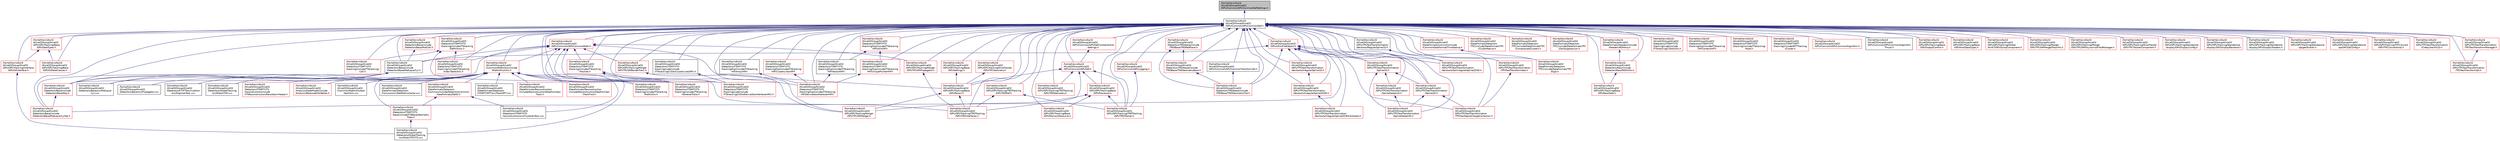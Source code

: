 digraph "/home/travis/build/AliceO2Group/AliceO2/GPU/Common/GPUCommonDefSettings.h"
{
 // INTERACTIVE_SVG=YES
  bgcolor="transparent";
  edge [fontname="Helvetica",fontsize="10",labelfontname="Helvetica",labelfontsize="10"];
  node [fontname="Helvetica",fontsize="10",shape=record];
  Node1 [label="/home/travis/build\l/AliceO2Group/AliceO2\l/GPU/Common/GPUCommonDefSettings.h",height=0.2,width=0.4,color="black", fillcolor="grey75", style="filled", fontcolor="black"];
  Node1 -> Node2 [dir="back",color="midnightblue",fontsize="10",style="solid",fontname="Helvetica"];
  Node2 [label="/home/travis/build\l/AliceO2Group/AliceO2\l/GPU/Common/GPUCommonDef.h",height=0.2,width=0.4,color="black",URL="$df/d21/GPUCommonDef_8h.html"];
  Node2 -> Node3 [dir="back",color="midnightblue",fontsize="10",style="solid",fontname="Helvetica"];
  Node3 [label="/home/travis/build\l/AliceO2Group/AliceO2\l/Common/MathUtils/include\l/MathUtils/Utils.h",height=0.2,width=0.4,color="red",URL="$d9/d52/Common_2MathUtils_2include_2MathUtils_2Utils_8h.html"];
  Node3 -> Node4 [dir="back",color="midnightblue",fontsize="10",style="solid",fontname="Helvetica"];
  Node4 [label="/home/travis/build\l/AliceO2Group/AliceO2\l/Analysis/DataModel/include\l/Analysis/ReducedInfoTables.h",height=0.2,width=0.4,color="red",URL="$d4/dbd/ReducedInfoTables_8h.html"];
  Node3 -> Node7 [dir="back",color="midnightblue",fontsize="10",style="solid",fontname="Helvetica"];
  Node7 [label="/home/travis/build\l/AliceO2Group/AliceO2\l/Common/MathUtils/test\l/testUtils.cxx",height=0.2,width=0.4,color="black",URL="$df/df4/testUtils_8cxx.html"];
  Node3 -> Node8 [dir="back",color="midnightblue",fontsize="10",style="solid",fontname="Helvetica"];
  Node8 [label="/home/travis/build\l/AliceO2Group/AliceO2\l/DataFormats/Detectors\l/Common/include/DetectorsCommon\lDataFormats/DetID.h",height=0.2,width=0.4,color="red",URL="$d6/d31/DetID_8h.html"];
  Node8 -> Node182 [dir="back",color="midnightblue",fontsize="10",style="solid",fontname="Helvetica"];
  Node182 [label="/home/travis/build\l/AliceO2Group/AliceO2\l/Detectors/ITSMFT/ITS\l/base/include/ITSBase/Geometry\lTGeo.h",height=0.2,width=0.4,color="red",URL="$d9/dfb/ITSMFT_2ITS_2base_2include_2ITSBase_2GeometryTGeo_8h.html"];
  Node182 -> Node28 [dir="back",color="midnightblue",fontsize="10",style="solid",fontname="Helvetica"];
  Node28 [label="/home/travis/build\l/AliceO2Group/AliceO2\l/Detectors/GlobalTracking\l/src/MatchTPCITS.cxx",height=0.2,width=0.4,color="black",URL="$dc/d59/MatchTPCITS_8cxx.html"];
  Node8 -> Node408 [dir="back",color="midnightblue",fontsize="10",style="solid",fontname="Helvetica"];
  Node408 [label="/home/travis/build\l/AliceO2Group/AliceO2\l/Detectors/ITSMFT/ITS\l/reconstruction/src/ClustererTask.cxx",height=0.2,width=0.4,color="black",URL="$d8/d95/ITSMFT_2ITS_2reconstruction_2src_2ClustererTask_8cxx.html"];
  Node3 -> Node18 [dir="back",color="midnightblue",fontsize="10",style="solid",fontname="Helvetica"];
  Node18 [label="/home/travis/build\l/AliceO2Group/AliceO2\l/DataFormats/Detectors\l/Common/src/DetMatrixCache.cxx",height=0.2,width=0.4,color="black",URL="$d3/d4e/DetMatrixCache_8cxx.html"];
  Node3 -> Node428 [dir="back",color="midnightblue",fontsize="10",style="solid",fontname="Helvetica"];
  Node428 [label="/home/travis/build\l/AliceO2Group/AliceO2\l/DataFormats/Detectors\l/ITSMFT/MFT/src/TrackMFT.cxx",height=0.2,width=0.4,color="black",URL="$d7/d4a/TrackMFT_8cxx.html",tooltip="Implementation of the MFT track. "];
  Node3 -> Node61 [dir="back",color="midnightblue",fontsize="10",style="solid",fontname="Helvetica"];
  Node61 [label="/home/travis/build\l/AliceO2Group/AliceO2\l/DataFormats/Reconstruction\l/include/ReconstructionDataFormats/\lTrack.h",height=0.2,width=0.4,color="red",URL="$d7/d8b/DataFormats_2Reconstruction_2include_2ReconstructionDataFormats_2Track_8h.html"];
  Node3 -> Node429 [dir="back",color="midnightblue",fontsize="10",style="solid",fontname="Helvetica"];
  Node429 [label="/home/travis/build\l/AliceO2Group/AliceO2\l/DataFormats/Reconstruction\l/include/ReconstructionDataFormats\l/TrackFwd.h",height=0.2,width=0.4,color="red",URL="$d7/df7/TrackFwd_8h.html",tooltip="Base forward track model, params only, w/o covariance. "];
  Node3 -> Node432 [dir="back",color="midnightblue",fontsize="10",style="solid",fontname="Helvetica"];
  Node432 [label="/home/travis/build\l/AliceO2Group/AliceO2\l/Detectors/Base/include\l/DetectorsBase/Ray.h",height=0.2,width=0.4,color="red",URL="$d4/d1b/Ray_8h.html"];
  Node432 -> Node433 [dir="back",color="midnightblue",fontsize="10",style="solid",fontname="Helvetica"];
  Node433 [label="/home/travis/build\l/AliceO2Group/AliceO2\l/Detectors/Base/include\l/DetectorsBase/MatLayerCylSet.h",height=0.2,width=0.4,color="red",URL="$d9/da9/MatLayerCylSet_8h.html",tooltip="Declarations for the wrapper for the set of cylindrical material layers. "];
  Node3 -> Node370 [dir="back",color="midnightblue",fontsize="10",style="solid",fontname="Helvetica"];
  Node370 [label="/home/travis/build\l/AliceO2Group/AliceO2\l/Detectors/Base/src/MatLayer\lCyl.cxx",height=0.2,width=0.4,color="black",URL="$d1/d2b/MatLayerCyl_8cxx.html",tooltip="Implementation of single cylindrical material layer. "];
  Node3 -> Node142 [dir="back",color="midnightblue",fontsize="10",style="solid",fontname="Helvetica"];
  Node142 [label="/home/travis/build\l/AliceO2Group/AliceO2\l/Detectors/Base/src/Propagator.cxx",height=0.2,width=0.4,color="black",URL="$d8/dee/Propagator_8cxx.html"];
  Node3 -> Node343 [dir="back",color="midnightblue",fontsize="10",style="solid",fontname="Helvetica"];
  Node343 [label="/home/travis/build\l/AliceO2Group/AliceO2\l/Detectors/FIT/FT0/simulation\l/src/DigitizerTask.cxx",height=0.2,width=0.4,color="black",URL="$d8/d59/FIT_2FT0_2simulation_2src_2DigitizerTask_8cxx.html"];
  Node3 -> Node26 [dir="back",color="midnightblue",fontsize="10",style="solid",fontname="Helvetica"];
  Node26 [label="/home/travis/build\l/AliceO2Group/AliceO2\l/Detectors/GlobalTracking\l/src/MatchTOF.cxx",height=0.2,width=0.4,color="black",URL="$db/d6a/MatchTOF_8cxx.html"];
  Node3 -> Node28 [dir="back",color="midnightblue",fontsize="10",style="solid",fontname="Helvetica"];
  Node3 -> Node182 [dir="back",color="midnightblue",fontsize="10",style="solid",fontname="Helvetica"];
  Node3 -> Node414 [dir="back",color="midnightblue",fontsize="10",style="solid",fontname="Helvetica"];
  Node414 [label="/home/travis/build\l/AliceO2Group/AliceO2\l/Detectors/ITSMFT/ITS\l/reconstruction/include\l/ITSReconstruction/RecoGeomHelper.h",height=0.2,width=0.4,color="red",URL="$d4/d9f/RecoGeomHelper_8h.html",tooltip="Declarations of the helper class for clusters / roadwidth matching. "];
  Node3 -> Node408 [dir="back",color="midnightblue",fontsize="10",style="solid",fontname="Helvetica"];
  Node3 -> Node436 [dir="back",color="midnightblue",fontsize="10",style="solid",fontname="Helvetica"];
  Node436 [label="/home/travis/build\l/AliceO2Group/AliceO2\l/Detectors/ITSMFT/ITS\l/tracking/include/ITStracking\l/MathUtils.h",height=0.2,width=0.4,color="red",URL="$dc/d3e/MathUtils_8h.html"];
  Node2 -> Node535 [dir="back",color="midnightblue",fontsize="10",style="solid",fontname="Helvetica"];
  Node535 [label="/home/travis/build\l/AliceO2Group/AliceO2\l/DataFormats/common/include\l/CommonDataFormat/TimeStamp.h",height=0.2,width=0.4,color="red",URL="$df/d5d/common_2include_2CommonDataFormat_2TimeStamp_8h.html"];
  Node535 -> Node645 [dir="back",color="midnightblue",fontsize="10",style="solid",fontname="Helvetica"];
  Node645 [label="/home/travis/build\l/AliceO2Group/AliceO2\l/DataFormats/Detectors\l/TPC/include/DataFormatsTPC\l/Digit.h",height=0.2,width=0.4,color="red",URL="$d3/d7d/DataFormats_2Detectors_2TPC_2include_2DataFormatsTPC_2Digit_8h.html"];
  Node2 -> Node702 [dir="back",color="midnightblue",fontsize="10",style="solid",fontname="Helvetica"];
  Node702 [label="/home/travis/build\l/AliceO2Group/AliceO2\l/DataFormats/Detectors\l/TPC/include/DataFormatsTPC\l/ClusterNative.h",height=0.2,width=0.4,color="red",URL="$de/dcd/ClusterNative_8h.html",tooltip="Class of a TPC cluster in TPC-native coordinates (row, time) "];
  Node2 -> Node713 [dir="back",color="midnightblue",fontsize="10",style="solid",fontname="Helvetica"];
  Node713 [label="/home/travis/build\l/AliceO2Group/AliceO2\l/DataFormats/Detectors\l/TPC/include/DataFormatsTPC\l/CompressedClusters.h",height=0.2,width=0.4,color="red",URL="$d2/d7d/CompressedClusters_8h.html",tooltip="Container to store compressed TPC cluster data. "];
  Node2 -> Node645 [dir="back",color="midnightblue",fontsize="10",style="solid",fontname="Helvetica"];
  Node2 -> Node718 [dir="back",color="midnightblue",fontsize="10",style="solid",fontname="Helvetica"];
  Node718 [label="/home/travis/build\l/AliceO2Group/AliceO2\l/DataFormats/Detectors\l/TPC/include/DataFormatsTPC\l/ZeroSuppression.h",height=0.2,width=0.4,color="red",URL="$dd/d04/ZeroSuppression_8h.html",tooltip="Definitions of TPC Zero Suppression Data Headers. "];
  Node2 -> Node728 [dir="back",color="midnightblue",fontsize="10",style="solid",fontname="Helvetica"];
  Node728 [label="/home/travis/build\l/AliceO2Group/AliceO2\l/DataFormats/Headers/include\l/Headers/RDHAny.h",height=0.2,width=0.4,color="red",URL="$d6/d89/RDHAny_8h.html"];
  Node728 -> Node740 [dir="back",color="midnightblue",fontsize="10",style="solid",fontname="Helvetica"];
  Node740 [label="/home/travis/build\l/AliceO2Group/AliceO2\l/Detectors/Raw/include\l/DetectorsRaw/RDHUtils.h",height=0.2,width=0.4,color="red",URL="$d6/dec/Raw_2include_2DetectorsRaw_2RDHUtils_8h.html"];
  Node740 -> Node833 [dir="back",color="midnightblue",fontsize="10",style="solid",fontname="Helvetica"];
  Node833 [label="/home/travis/build\l/AliceO2Group/AliceO2\l/GPU/GPUTracking/Base\l/GPURawData.h",height=0.2,width=0.4,color="red",URL="$d4/dbe/GPURawData_8h.html"];
  Node2 -> Node834 [dir="back",color="midnightblue",fontsize="10",style="solid",fontname="Helvetica"];
  Node834 [label="/home/travis/build\l/AliceO2Group/AliceO2\l/Detectors/Base/include\l/DetectorsBase/MatCell.h",height=0.2,width=0.4,color="red",URL="$db/dba/MatCell_8h.html",tooltip="Declarations for material properties of the cell (voxel) "];
  Node834 -> Node835 [dir="back",color="midnightblue",fontsize="10",style="solid",fontname="Helvetica"];
  Node835 [label="/home/travis/build\l/AliceO2Group/AliceO2\l/Detectors/Base/include\l/DetectorsBase/MatLayerCyl.h",height=0.2,width=0.4,color="black",URL="$da/df3/MatLayerCyl_8h.html",tooltip="Declarations for single cylindrical material layer class. "];
  Node835 -> Node433 [dir="back",color="midnightblue",fontsize="10",style="solid",fontname="Helvetica"];
  Node835 -> Node432 [dir="back",color="midnightblue",fontsize="10",style="solid",fontname="Helvetica"];
  Node835 -> Node370 [dir="back",color="midnightblue",fontsize="10",style="solid",fontname="Helvetica"];
  Node2 -> Node835 [dir="back",color="midnightblue",fontsize="10",style="solid",fontname="Helvetica"];
  Node2 -> Node433 [dir="back",color="midnightblue",fontsize="10",style="solid",fontname="Helvetica"];
  Node2 -> Node432 [dir="back",color="midnightblue",fontsize="10",style="solid",fontname="Helvetica"];
  Node2 -> Node447 [dir="back",color="midnightblue",fontsize="10",style="solid",fontname="Helvetica"];
  Node447 [label="/home/travis/build\l/AliceO2Group/AliceO2\l/Detectors/ITSMFT/ITS\l/tracking/cuda/include\l/ITStrackingCUDA/ClusterLinesGPU.h",height=0.2,width=0.4,color="black",URL="$d1/d4c/ClusterLinesGPU_8h.html",tooltip="GPU-compliant version of ClusterLines, for the moment separated, might create a common traits for Clu..."];
  Node447 -> Node441 [dir="back",color="midnightblue",fontsize="10",style="solid",fontname="Helvetica"];
  Node441 [label="/home/travis/build\l/AliceO2Group/AliceO2\l/Detectors/ITSMFT/ITS\l/tracking/cuda/include\l/ITStrackingCUDA/DeviceStoreVertexerGPU.h",height=0.2,width=0.4,color="red",URL="$dc/d8a/DeviceStoreVertexerGPU_8h.html"];
  Node2 -> Node441 [dir="back",color="midnightblue",fontsize="10",style="solid",fontname="Helvetica"];
  Node2 -> Node836 [dir="back",color="midnightblue",fontsize="10",style="solid",fontname="Helvetica"];
  Node836 [label="/home/travis/build\l/AliceO2Group/AliceO2\l/Detectors/ITSMFT/ITS\l/tracking/cuda/include\l/ITStrackingCUDA/Utils.h",height=0.2,width=0.4,color="red",URL="$d8/def/Detectors_2ITSMFT_2ITS_2tracking_2cuda_2include_2ITStrackingCUDA_2Utils_8h.html"];
  Node2 -> Node839 [dir="back",color="midnightblue",fontsize="10",style="solid",fontname="Helvetica"];
  Node839 [label="/home/travis/build\l/AliceO2Group/AliceO2\l/Detectors/ITSMFT/ITS\l/tracking/hip/include/ITStracking\lHIP/ArrayHIP.h",height=0.2,width=0.4,color="black",URL="$de/d49/ArrayHIP_8h.html"];
  Node839 -> Node443 [dir="back",color="midnightblue",fontsize="10",style="solid",fontname="Helvetica"];
  Node443 [label="/home/travis/build\l/AliceO2Group/AliceO2\l/Detectors/ITSMFT/ITS\l/tracking/hip/include/ITStracking\lHIP/DeviceStoreVertexerHIP.h",height=0.2,width=0.4,color="red",URL="$d4/d1e/DeviceStoreVertexerHIP_8h.html",tooltip="This class serves as memory interface for GPU vertexer. It will access needed data structures from de..."];
  Node2 -> Node448 [dir="back",color="midnightblue",fontsize="10",style="solid",fontname="Helvetica"];
  Node448 [label="/home/travis/build\l/AliceO2Group/AliceO2\l/Detectors/ITSMFT/ITS\l/tracking/hip/include/ITStracking\lHIP/ClusterLinesHIP.h",height=0.2,width=0.4,color="red",URL="$d2/dc8/ClusterLinesHIP_8h.html",tooltip="GPU-compliant version of ClusterLines, for the moment separated, might create a common traits for Clu..."];
  Node448 -> Node443 [dir="back",color="midnightblue",fontsize="10",style="solid",fontname="Helvetica"];
  Node2 -> Node840 [dir="back",color="midnightblue",fontsize="10",style="solid",fontname="Helvetica"];
  Node840 [label="/home/travis/build\l/AliceO2Group/AliceO2\l/Detectors/ITSMFT/ITS\l/tracking/hip/include/ITStracking\lHIP/ContextHIP.h",height=0.2,width=0.4,color="red",URL="$d6/dea/ContextHIP_8h.html"];
  Node2 -> Node443 [dir="back",color="midnightblue",fontsize="10",style="solid",fontname="Helvetica"];
  Node2 -> Node843 [dir="back",color="midnightblue",fontsize="10",style="solid",fontname="Helvetica"];
  Node843 [label="/home/travis/build\l/AliceO2Group/AliceO2\l/Detectors/ITSMFT/ITS\l/tracking/hip/include/ITStracking\lHIP/UniquePointerHIP.h",height=0.2,width=0.4,color="red",URL="$d1/d7c/UniquePointerHIP_8h.html"];
  Node843 -> Node443 [dir="back",color="midnightblue",fontsize="10",style="solid",fontname="Helvetica"];
  Node2 -> Node844 [dir="back",color="midnightblue",fontsize="10",style="solid",fontname="Helvetica"];
  Node844 [label="/home/travis/build\l/AliceO2Group/AliceO2\l/Detectors/ITSMFT/ITS\l/tracking/hip/include/ITStracking\lHIP/UtilsHIP.h",height=0.2,width=0.4,color="red",URL="$d8/d28/UtilsHIP_8h.html"];
  Node844 -> Node843 [dir="back",color="midnightblue",fontsize="10",style="solid",fontname="Helvetica"];
  Node844 -> Node845 [dir="back",color="midnightblue",fontsize="10",style="solid",fontname="Helvetica"];
  Node845 [label="/home/travis/build\l/AliceO2Group/AliceO2\l/Detectors/ITSMFT/ITS\l/tracking/hip/include/ITStracking\lHIP/VectorHIP.h",height=0.2,width=0.4,color="black",URL="$dd/dda/VectorHIP_8h.html"];
  Node845 -> Node443 [dir="back",color="midnightblue",fontsize="10",style="solid",fontname="Helvetica"];
  Node2 -> Node845 [dir="back",color="midnightblue",fontsize="10",style="solid",fontname="Helvetica"];
  Node2 -> Node846 [dir="back",color="midnightblue",fontsize="10",style="solid",fontname="Helvetica"];
  Node846 [label="/home/travis/build\l/AliceO2Group/AliceO2\l/Detectors/ITSMFT/ITS\l/tracking/include/ITStracking/\lCell.h",height=0.2,width=0.4,color="red",URL="$d3/d78/Detectors_2ITSMFT_2ITS_2tracking_2include_2ITStracking_2Cell_8h.html"];
  Node2 -> Node847 [dir="back",color="midnightblue",fontsize="10",style="solid",fontname="Helvetica"];
  Node847 [label="/home/travis/build\l/AliceO2Group/AliceO2\l/Detectors/ITSMFT/ITS\l/tracking/include/ITStracking\l/Definitions.h",height=0.2,width=0.4,color="red",URL="$df/d3d/Definitions_8h.html"];
  Node847 -> Node846 [dir="back",color="midnightblue",fontsize="10",style="solid",fontname="Helvetica"];
  Node847 -> Node855 [dir="back",color="midnightblue",fontsize="10",style="solid",fontname="Helvetica"];
  Node855 [label="/home/travis/build\l/AliceO2Group/AliceO2\l/Detectors/ITSMFT/ITS\l/tracking/include/ITStracking\l/IndexTableUtils.h",height=0.2,width=0.4,color="red",URL="$dc/ddf/ITS_2tracking_2include_2ITStracking_2IndexTableUtils_8h.html"];
  Node847 -> Node452 [dir="back",color="midnightblue",fontsize="10",style="solid",fontname="Helvetica"];
  Node452 [label="/home/travis/build\l/AliceO2Group/AliceO2\l/Detectors/ITSMFT/ITS\l/tracking/include/ITStracking\l/VertexerTraits.h",height=0.2,width=0.4,color="red",URL="$d2/dd6/VertexerTraits_8h.html",tooltip="Class to compute the primary vertex in ITS from tracklets. "];
  Node2 -> Node855 [dir="back",color="midnightblue",fontsize="10",style="solid",fontname="Helvetica"];
  Node2 -> Node436 [dir="back",color="midnightblue",fontsize="10",style="solid",fontname="Helvetica"];
  Node2 -> Node857 [dir="back",color="midnightblue",fontsize="10",style="solid",fontname="Helvetica"];
  Node857 [label="/home/travis/build\l/AliceO2Group/AliceO2\l/Detectors/ITSMFT/ITS\l/tracking/include/ITStracking/\lRoad.h",height=0.2,width=0.4,color="red",URL="$d4/d5a/ITS_2tracking_2include_2ITStracking_2Road_8h.html"];
  Node2 -> Node458 [dir="back",color="midnightblue",fontsize="10",style="solid",fontname="Helvetica"];
  Node458 [label="/home/travis/build\l/AliceO2Group/AliceO2\l/Detectors/ITSMFT/ITS\l/tracking/include/ITStracking\l/Tracklet.h",height=0.2,width=0.4,color="red",URL="$d8/db3/ITSMFT_2ITS_2tracking_2include_2ITStracking_2Tracklet_8h.html"];
  Node458 -> Node441 [dir="back",color="midnightblue",fontsize="10",style="solid",fontname="Helvetica"];
  Node458 -> Node443 [dir="back",color="midnightblue",fontsize="10",style="solid",fontname="Helvetica"];
  Node458 -> Node452 [dir="back",color="midnightblue",fontsize="10",style="solid",fontname="Helvetica"];
  Node2 -> Node452 [dir="back",color="midnightblue",fontsize="10",style="solid",fontname="Helvetica"];
  Node2 -> Node162 [dir="back",color="midnightblue",fontsize="10",style="solid",fontname="Helvetica"];
  Node162 [label="/home/travis/build\l/AliceO2Group/AliceO2\l/Detectors/ITSMFT/MFT\l/tracking/include/MFTTracking\l/Cluster.h",height=0.2,width=0.4,color="red",URL="$d5/df9/Detectors_2ITSMFT_2MFT_2tracking_2include_2MFTTracking_2Cluster_8h.html"];
  Node2 -> Node740 [dir="back",color="midnightblue",fontsize="10",style="solid",fontname="Helvetica"];
  Node2 -> Node860 [dir="back",color="midnightblue",fontsize="10",style="solid",fontname="Helvetica"];
  Node860 [label="/home/travis/build\l/AliceO2Group/AliceO2\l/Detectors/TRD/base/include\l/TRDBase/TRDGeometryBase.h",height=0.2,width=0.4,color="red",URL="$d8/dad/TRDGeometryBase_8h.html"];
  Node860 -> Node861 [dir="back",color="midnightblue",fontsize="10",style="solid",fontname="Helvetica"];
  Node861 [label="/home/travis/build\l/AliceO2Group/AliceO2\l/Detectors/TRD/base/include\l/TRDBase/TRDGeometryFlat.h",height=0.2,width=0.4,color="red",URL="$d3/d35/TRDGeometryFlat_8h.html"];
  Node2 -> Node861 [dir="back",color="midnightblue",fontsize="10",style="solid",fontname="Helvetica"];
  Node2 -> Node863 [dir="back",color="midnightblue",fontsize="10",style="solid",fontname="Helvetica"];
  Node863 [label="/home/travis/build\l/AliceO2Group/AliceO2\l/Detectors/TRD/base/include\l/TRDBase/TRDPadPlane.h",height=0.2,width=0.4,color="red",URL="$de/df3/TRDPadPlane_8h.html"];
  Node863 -> Node860 [dir="back",color="midnightblue",fontsize="10",style="solid",fontname="Helvetica"];
  Node863 -> Node861 [dir="back",color="midnightblue",fontsize="10",style="solid",fontname="Helvetica"];
  Node2 -> Node865 [dir="back",color="midnightblue",fontsize="10",style="solid",fontname="Helvetica"];
  Node865 [label="/home/travis/build\l/AliceO2Group/AliceO2\l/GPU/Common/GPUCommonAlgorithm.h",height=0.2,width=0.4,color="red",URL="$dd/d0b/GPUCommonAlgorithm_8h.html"];
  Node2 -> Node875 [dir="back",color="midnightblue",fontsize="10",style="solid",fontname="Helvetica"];
  Node875 [label="/home/travis/build\l/AliceO2Group/AliceO2\l/GPU/Common/GPUCommonAlgorithm\lThrust.h",height=0.2,width=0.4,color="black",URL="$d0/d79/GPUCommonAlgorithmThrust_8h.html"];
  Node2 -> Node876 [dir="back",color="midnightblue",fontsize="10",style="solid",fontname="Helvetica"];
  Node876 [label="/home/travis/build\l/AliceO2Group/AliceO2\l/GPU/Common/GPUCommonMath.h",height=0.2,width=0.4,color="red",URL="$d6/da2/GPUCommonMath_8h.html"];
  Node876 -> Node3 [dir="back",color="midnightblue",fontsize="10",style="solid",fontname="Helvetica"];
  Node876 -> Node835 [dir="back",color="midnightblue",fontsize="10",style="solid",fontname="Helvetica"];
  Node876 -> Node432 [dir="back",color="midnightblue",fontsize="10",style="solid",fontname="Helvetica"];
  Node876 -> Node855 [dir="back",color="midnightblue",fontsize="10",style="solid",fontname="Helvetica"];
  Node876 -> Node436 [dir="back",color="midnightblue",fontsize="10",style="solid",fontname="Helvetica"];
  Node876 -> Node458 [dir="back",color="midnightblue",fontsize="10",style="solid",fontname="Helvetica"];
  Node876 -> Node452 [dir="back",color="midnightblue",fontsize="10",style="solid",fontname="Helvetica"];
  Node876 -> Node877 [dir="back",color="midnightblue",fontsize="10",style="solid",fontname="Helvetica"];
  Node877 [label="/home/travis/build\l/AliceO2Group/AliceO2\l/GPU/GPUTracking/Base\l/GPUParam.h",height=0.2,width=0.4,color="red",URL="$df/d13/GPUParam_8h.html"];
  Node877 -> Node964 [dir="back",color="midnightblue",fontsize="10",style="solid",fontname="Helvetica"];
  Node964 [label="/home/travis/build\l/AliceO2Group/AliceO2\l/GPU/GPUTracking/Merger\l/GPUTPCGMMerger.h",height=0.2,width=0.4,color="red",URL="$d4/dcf/GPUTPCGMMerger_8h.html"];
  Node877 -> Node968 [dir="back",color="midnightblue",fontsize="10",style="solid",fontname="Helvetica"];
  Node968 [label="/home/travis/build\l/AliceO2Group/AliceO2\l/GPU/GPUTracking/TRDTracking\l/GPUTRDInterfaces.h",height=0.2,width=0.4,color="red",URL="$df/d77/GPUTRDInterfaces_8h.html"];
  Node876 -> Node973 [dir="back",color="midnightblue",fontsize="10",style="solid",fontname="Helvetica"];
  Node973 [label="/home/travis/build\l/AliceO2Group/AliceO2\l/GPU/GPUTracking/Merger\l/GPUTPCGMBorderTrack.h",height=0.2,width=0.4,color="red",URL="$d8/dd4/GPUTPCGMBorderTrack_8h.html"];
  Node973 -> Node964 [dir="back",color="midnightblue",fontsize="10",style="solid",fontname="Helvetica"];
  Node876 -> Node982 [dir="back",color="midnightblue",fontsize="10",style="solid",fontname="Helvetica"];
  Node982 [label="/home/travis/build\l/AliceO2Group/AliceO2\l/GPU/GPUTracking/Merger\l/GPUTPCGMPropagator.h",height=0.2,width=0.4,color="red",URL="$d0/dd8/GPUTPCGMPropagator_8h.html"];
  Node982 -> Node968 [dir="back",color="midnightblue",fontsize="10",style="solid",fontname="Helvetica"];
  Node876 -> Node968 [dir="back",color="midnightblue",fontsize="10",style="solid",fontname="Helvetica"];
  Node2 -> Node1005 [dir="back",color="midnightblue",fontsize="10",style="solid",fontname="Helvetica"];
  Node1005 [label="/home/travis/build\l/AliceO2Group/AliceO2\l/GPU/Common/GPUCommonTransform3D.h",height=0.2,width=0.4,color="black",URL="$d0/d53/GPUCommonTransform3D_8h.html"];
  Node1005 -> Node861 [dir="back",color="midnightblue",fontsize="10",style="solid",fontname="Helvetica"];
  Node2 -> Node1006 [dir="back",color="midnightblue",fontsize="10",style="solid",fontname="Helvetica"];
  Node1006 [label="/home/travis/build\l/AliceO2Group/AliceO2\l/GPU/Common/GPUDef.h",height=0.2,width=0.4,color="red",URL="$d2/d6d/GPUDef_8h.html"];
  Node1006 -> Node877 [dir="back",color="midnightblue",fontsize="10",style="solid",fontname="Helvetica"];
  Node1006 -> Node1007 [dir="back",color="midnightblue",fontsize="10",style="solid",fontname="Helvetica"];
  Node1007 [label="/home/travis/build\l/AliceO2Group/AliceO2\l/GPU/GPUTracking/Base\l/GPUProcessor.h",height=0.2,width=0.4,color="red",URL="$d6/d57/GPUProcessor_8h.html"];
  Node1007 -> Node1008 [dir="back",color="midnightblue",fontsize="10",style="solid",fontname="Helvetica"];
  Node1008 [label="/home/travis/build\l/AliceO2Group/AliceO2\l/GPU/GPUTracking/Base\l/GPUMemoryResource.h",height=0.2,width=0.4,color="red",URL="$d5/da6/GPUMemoryResource_8h.html"];
  Node1007 -> Node964 [dir="back",color="midnightblue",fontsize="10",style="solid",fontname="Helvetica"];
  Node1007 -> Node971 [dir="back",color="midnightblue",fontsize="10",style="solid",fontname="Helvetica"];
  Node971 [label="/home/travis/build\l/AliceO2Group/AliceO2\l/GPU/GPUTracking/TRDTracking\l/GPUTRDTracker.h",height=0.2,width=0.4,color="red",URL="$dd/d44/GPUTRDTracker_8h.html",tooltip="Online TRD tracker based on extrapolated TPC tracks. "];
  Node1006 -> Node1048 [dir="back",color="midnightblue",fontsize="10",style="solid",fontname="Helvetica"];
  Node1048 [label="/home/travis/build\l/AliceO2Group/AliceO2\l/GPU/GPUTracking/TRDTracking\l/GPUTRDGeometry.h",height=0.2,width=0.4,color="red",URL="$d6/d05/GPUTRDGeometry_8h.html"];
  Node1006 -> Node968 [dir="back",color="midnightblue",fontsize="10",style="solid",fontname="Helvetica"];
  Node1006 -> Node971 [dir="back",color="midnightblue",fontsize="10",style="solid",fontname="Helvetica"];
  Node2 -> Node1052 [dir="back",color="midnightblue",fontsize="10",style="solid",fontname="Helvetica"];
  Node1052 [label="/home/travis/build\l/AliceO2Group/AliceO2\l/GPU/Common/GPUDefConstantsAnd\lSettings.h",height=0.2,width=0.4,color="red",URL="$d2/d37/GPUDefConstantsAndSettings_8h.html"];
  Node1052 -> Node1006 [dir="back",color="midnightblue",fontsize="10",style="solid",fontname="Helvetica"];
  Node2 -> Node1070 [dir="back",color="midnightblue",fontsize="10",style="solid",fontname="Helvetica"];
  Node1070 [label="/home/travis/build\l/AliceO2Group/AliceO2\l/GPU/Common/GPULogging.h",height=0.2,width=0.4,color="red",URL="$df/ddc/GPULogging_8h.html"];
  Node1070 -> Node971 [dir="back",color="midnightblue",fontsize="10",style="solid",fontname="Helvetica"];
  Node2 -> Node877 [dir="back",color="midnightblue",fontsize="10",style="solid",fontname="Helvetica"];
  Node2 -> Node1058 [dir="back",color="midnightblue",fontsize="10",style="solid",fontname="Helvetica"];
  Node1058 [label="/home/travis/build\l/AliceO2Group/AliceO2\l/GPU/GPUTracking/Base\l/GPUSettings.h",height=0.2,width=0.4,color="red",URL="$dd/dc6/GPUSettings_8h.html"];
  Node1058 -> Node877 [dir="back",color="midnightblue",fontsize="10",style="solid",fontname="Helvetica"];
  Node2 -> Node1080 [dir="back",color="midnightblue",fontsize="10",style="solid",fontname="Helvetica"];
  Node1080 [label="/home/travis/build\l/AliceO2Group/AliceO2\l/GPU/GPUTracking/Base\l/GPUDataTypes.h",height=0.2,width=0.4,color="red",URL="$d4/dc5/GPUDataTypes_8h.html"];
  Node1080 -> Node1081 [dir="back",color="midnightblue",fontsize="10",style="solid",fontname="Helvetica"];
  Node1081 [label="/home/travis/build\l/AliceO2Group/AliceO2\l/GPU/GPUTracking/Base\l/GPUO2FakeClasses.h",height=0.2,width=0.4,color="red",URL="$da/d28/GPUO2FakeClasses_8h.html"];
  Node1080 -> Node1083 [dir="back",color="midnightblue",fontsize="10",style="solid",fontname="Helvetica"];
  Node1083 [label="/home/travis/build\l/AliceO2Group/AliceO2\l/GPU/GPUTracking/Interface\l/GPUO2Interface.h",height=0.2,width=0.4,color="red",URL="$dc/dae/GPUO2Interface_8h.html"];
  Node1083 -> Node28 [dir="back",color="midnightblue",fontsize="10",style="solid",fontname="Helvetica"];
  Node2 -> Node1081 [dir="back",color="midnightblue",fontsize="10",style="solid",fontname="Helvetica"];
  Node2 -> Node1084 [dir="back",color="midnightblue",fontsize="10",style="solid",fontname="Helvetica"];
  Node1084 [label="/home/travis/build\l/AliceO2Group/AliceO2\l/GPU/GPUTracking/Base\l/GPUOutputControl.h",height=0.2,width=0.4,color="red",URL="$d5/d5b/GPUOutputControl_8h.html"];
  Node2 -> Node1008 [dir="back",color="midnightblue",fontsize="10",style="solid",fontname="Helvetica"];
  Node2 -> Node1007 [dir="back",color="midnightblue",fontsize="10",style="solid",fontname="Helvetica"];
  Node2 -> Node1085 [dir="back",color="midnightblue",fontsize="10",style="solid",fontname="Helvetica"];
  Node1085 [label="/home/travis/build\l/AliceO2Group/AliceO2\l/GPU/GPUTracking/Base\l/GPUHostDataTypes.h",height=0.2,width=0.4,color="red",URL="$d6/d20/GPUHostDataTypes_8h.html"];
  Node2 -> Node833 [dir="back",color="midnightblue",fontsize="10",style="solid",fontname="Helvetica"];
  Node2 -> Node1086 [dir="back",color="midnightblue",fontsize="10",style="solid",fontname="Helvetica"];
  Node1086 [label="/home/travis/build\l/AliceO2Group/AliceO2\l/GPU/GPUTracking/Global\l/AliHLTGPUDumpComponent.h",height=0.2,width=0.4,color="red",URL="$d7/d0e/AliHLTGPUDumpComponent_8h.html"];
  Node2 -> Node1083 [dir="back",color="midnightblue",fontsize="10",style="solid",fontname="Helvetica"];
  Node2 -> Node973 [dir="back",color="midnightblue",fontsize="10",style="solid",fontname="Helvetica"];
  Node2 -> Node1087 [dir="back",color="midnightblue",fontsize="10",style="solid",fontname="Helvetica"];
  Node1087 [label="/home/travis/build\l/AliceO2Group/AliceO2\l/GPU/GPUTracking/Merger\l/GPUTPCGMMergedTrackHit.h",height=0.2,width=0.4,color="red",URL="$d3/dcc/GPUTPCGMMergedTrackHit_8h.html"];
  Node2 -> Node964 [dir="back",color="midnightblue",fontsize="10",style="solid",fontname="Helvetica"];
  Node2 -> Node1088 [dir="back",color="midnightblue",fontsize="10",style="solid",fontname="Helvetica"];
  Node1088 [label="/home/travis/build\l/AliceO2Group/AliceO2\l/GPU/GPUTracking/Merger\l/GPUTPCGMPolynomialFieldManager.h",height=0.2,width=0.4,color="red",URL="$d2/d7d/GPUTPCGMPolynomialFieldManager_8h.html"];
  Node2 -> Node982 [dir="back",color="midnightblue",fontsize="10",style="solid",fontname="Helvetica"];
  Node2 -> Node1089 [dir="back",color="midnightblue",fontsize="10",style="solid",fontname="Helvetica"];
  Node1089 [label="/home/travis/build\l/AliceO2Group/AliceO2\l/GPU/GPUTracking/SliceTracker\l/GPUTPCGeometry.h",height=0.2,width=0.4,color="red",URL="$d6/d1b/GPUTPCGeometry_8h.html"];
  Node1089 -> Node877 [dir="back",color="midnightblue",fontsize="10",style="solid",fontname="Helvetica"];
  Node2 -> Node1090 [dir="back",color="midnightblue",fontsize="10",style="solid",fontname="Helvetica"];
  Node1090 [label="/home/travis/build\l/AliceO2Group/AliceO2\l/GPU/GPUTracking/SliceTracker\l/GPUTPCTrackerComponent.h",height=0.2,width=0.4,color="red",URL="$dd/d8f/GPUTPCTrackerComponent_8h.html"];
  Node2 -> Node1060 [dir="back",color="midnightblue",fontsize="10",style="solid",fontname="Helvetica"];
  Node1060 [label="/home/travis/build\l/AliceO2Group/AliceO2\l/GPU/GPUTracking/Standalone\l/display/GPUDisplayConfig.h",height=0.2,width=0.4,color="red",URL="$d4/d50/GPUDisplayConfig_8h.html"];
  Node2 -> Node1091 [dir="back",color="midnightblue",fontsize="10",style="solid",fontname="Helvetica"];
  Node1091 [label="/home/travis/build\l/AliceO2Group/AliceO2\l/GPU/GPUTracking/Standalone\l/display/GPUDisplayBackend.h",height=0.2,width=0.4,color="red",URL="$d7/dba/GPUDisplayBackend_8h.html"];
  Node2 -> Node1098 [dir="back",color="midnightblue",fontsize="10",style="solid",fontname="Helvetica"];
  Node1098 [label="/home/travis/build\l/AliceO2Group/AliceO2\l/GPU/GPUTracking/Standalone\l/display/GPUDisplayShaders.h",height=0.2,width=0.4,color="black",URL="$d5/d7c/GPUDisplayShaders_8h.html"];
  Node2 -> Node1099 [dir="back",color="midnightblue",fontsize="10",style="solid",fontname="Helvetica"];
  Node1099 [label="/home/travis/build\l/AliceO2Group/AliceO2\l/GPU/Utils/FlatObject.h",height=0.2,width=0.4,color="red",URL="$db/dff/FlatObject_8h.html",tooltip="Definition of FlatObject class. "];
  Node1099 -> Node835 [dir="back",color="midnightblue",fontsize="10",style="solid",fontname="Helvetica"];
  Node1099 -> Node433 [dir="back",color="midnightblue",fontsize="10",style="solid",fontname="Helvetica"];
  Node1099 -> Node861 [dir="back",color="midnightblue",fontsize="10",style="solid",fontname="Helvetica"];
  Node1099 -> Node1102 [dir="back",color="midnightblue",fontsize="10",style="solid",fontname="Helvetica"];
  Node1102 [label="/home/travis/build\l/AliceO2Group/AliceO2\l/GPU/TPCFastTransformation\l/devtools/IrregularSpline1D.h",height=0.2,width=0.4,color="red",URL="$d4/de4/IrregularSpline1D_8h.html",tooltip="Definition of IrregularSpline1D class. "];
  Node1102 -> Node1104 [dir="back",color="midnightblue",fontsize="10",style="solid",fontname="Helvetica"];
  Node1104 [label="/home/travis/build\l/AliceO2Group/AliceO2\l/GPU/TPCFastTransformation\l/devtools/IrregularSpline2D3D.h",height=0.2,width=0.4,color="red",URL="$d8/d4b/IrregularSpline2D3D_8h.html",tooltip="Definition of IrregularSpline2D3D class. "];
  Node1104 -> Node1107 [dir="back",color="midnightblue",fontsize="10",style="solid",fontname="Helvetica"];
  Node1107 [label="/home/travis/build\l/AliceO2Group/AliceO2\l/GPU/TPCFastTransformation\l/devtools/IrregularSpline2D3DCalibrator.h",height=0.2,width=0.4,color="red",URL="$d4/dc9/IrregularSpline2D3DCalibrator_8h.html",tooltip="Definition of IrregularSpline2D3DCalibrator class. "];
  Node1099 -> Node1104 [dir="back",color="midnightblue",fontsize="10",style="solid",fontname="Helvetica"];
  Node1099 -> Node1108 [dir="back",color="midnightblue",fontsize="10",style="solid",fontname="Helvetica"];
  Node1108 [label="/home/travis/build\l/AliceO2Group/AliceO2\l/GPU/TPCFastTransformation\l/devtools/SemiregularSpline2D3D.h",height=0.2,width=0.4,color="red",URL="$d3/d05/SemiregularSpline2D3D_8h.html",tooltip="Definition of SemiregularSpline2D3D class. "];
  Node1099 -> Node1110 [dir="back",color="midnightblue",fontsize="10",style="solid",fontname="Helvetica"];
  Node1110 [label="/home/travis/build\l/AliceO2Group/AliceO2\l/GPU/TPCFastTransformation\l/Spline1D.h",height=0.2,width=0.4,color="red",URL="$de/da6/Spline1D_8h.html",tooltip="Definition of Spline1D class. "];
  Node1110 -> Node1111 [dir="back",color="midnightblue",fontsize="10",style="solid",fontname="Helvetica"];
  Node1111 [label="/home/travis/build\l/AliceO2Group/AliceO2\l/GPU/TPCFastTransformation\l/SplineHelper1D.h",height=0.2,width=0.4,color="red",URL="$d2/da7/SplineHelper1D_8h.html",tooltip="Definition of SplineHelper1D class. "];
  Node1111 -> Node1112 [dir="back",color="midnightblue",fontsize="10",style="solid",fontname="Helvetica"];
  Node1112 [label="/home/travis/build\l/AliceO2Group/AliceO2\l/GPU/TPCFastTransformation\l/SplineHelper2D.h",height=0.2,width=0.4,color="red",URL="$d0/d1e/SplineHelper2D_8h.html",tooltip="Definition of SplineHelper2D class. "];
  Node1110 -> Node1116 [dir="back",color="midnightblue",fontsize="10",style="solid",fontname="Helvetica"];
  Node1116 [label="/home/travis/build\l/AliceO2Group/AliceO2\l/GPU/TPCFastTransformation\l/Spline2D.h",height=0.2,width=0.4,color="red",URL="$dd/d27/Spline2D_8h.html",tooltip="Definition of Spline2D class. "];
  Node1116 -> Node1112 [dir="back",color="midnightblue",fontsize="10",style="solid",fontname="Helvetica"];
  Node1116 -> Node1118 [dir="back",color="midnightblue",fontsize="10",style="solid",fontname="Helvetica"];
  Node1118 [label="/home/travis/build\l/AliceO2Group/AliceO2\l/GPU/TPCFastTransformation\l/TPCFastSpaceChargeCorrection.h",height=0.2,width=0.4,color="red",URL="$d8/d93/TPCFastSpaceChargeCorrection_8h.html",tooltip="Definition of TPCFastSpaceChargeCorrection class. "];
  Node1110 -> Node1112 [dir="back",color="midnightblue",fontsize="10",style="solid",fontname="Helvetica"];
  Node1099 -> Node1116 [dir="back",color="midnightblue",fontsize="10",style="solid",fontname="Helvetica"];
  Node1099 -> Node1118 [dir="back",color="midnightblue",fontsize="10",style="solid",fontname="Helvetica"];
  Node2 -> Node1119 [dir="back",color="midnightblue",fontsize="10",style="solid",fontname="Helvetica"];
  Node1119 [label="/home/travis/build\l/AliceO2Group/AliceO2\l/GPU/GPUTracking/Standalone\l/qa/genEvents.h",height=0.2,width=0.4,color="red",URL="$d7/d2d/genEvents_8h.html"];
  Node2 -> Node1067 [dir="back",color="midnightblue",fontsize="10",style="solid",fontname="Helvetica"];
  Node1067 [label="/home/travis/build\l/AliceO2Group/AliceO2\l/GPU/GPUTracking/Standalone\l/qa/GPUQAConfig.h",height=0.2,width=0.4,color="red",URL="$d8/d93/GPUQAConfig_8h.html"];
  Node2 -> Node949 [dir="back",color="midnightblue",fontsize="10",style="solid",fontname="Helvetica"];
  Node949 [label="/home/travis/build\l/AliceO2Group/AliceO2\l/GPU/GPUTracking/TPCConvert\l/GPUTPCConvertImpl.h",height=0.2,width=0.4,color="red",URL="$d1/d2e/GPUTPCConvertImpl_8h.html"];
  Node2 -> Node1120 [dir="back",color="midnightblue",fontsize="10",style="solid",fontname="Helvetica"];
  Node1120 [label="/home/travis/build\l/AliceO2Group/AliceO2\l/GPU/TPCFastTransformation\l/ChebyshevFit1D.h",height=0.2,width=0.4,color="red",URL="$d0/d70/ChebyshevFit1D_8h.html",tooltip="Definition of ChebyshevFit1D class. "];
  Node2 -> Node1102 [dir="back",color="midnightblue",fontsize="10",style="solid",fontname="Helvetica"];
  Node2 -> Node1104 [dir="back",color="midnightblue",fontsize="10",style="solid",fontname="Helvetica"];
  Node2 -> Node1107 [dir="back",color="midnightblue",fontsize="10",style="solid",fontname="Helvetica"];
  Node2 -> Node1122 [dir="back",color="midnightblue",fontsize="10",style="solid",fontname="Helvetica"];
  Node1122 [label="/home/travis/build\l/AliceO2Group/AliceO2\l/GPU/TPCFastTransformation\l/devtools/RegularSpline1D.h",height=0.2,width=0.4,color="black",URL="$d2/d57/RegularSpline1D_8h.html",tooltip="Definition of IrregularSpline1D class. "];
  Node1122 -> Node1108 [dir="back",color="midnightblue",fontsize="10",style="solid",fontname="Helvetica"];
  Node2 -> Node1108 [dir="back",color="midnightblue",fontsize="10",style="solid",fontname="Helvetica"];
  Node2 -> Node1110 [dir="back",color="midnightblue",fontsize="10",style="solid",fontname="Helvetica"];
  Node2 -> Node1111 [dir="back",color="midnightblue",fontsize="10",style="solid",fontname="Helvetica"];
  Node2 -> Node1116 [dir="back",color="midnightblue",fontsize="10",style="solid",fontname="Helvetica"];
  Node2 -> Node1112 [dir="back",color="midnightblue",fontsize="10",style="solid",fontname="Helvetica"];
  Node2 -> Node1123 [dir="back",color="midnightblue",fontsize="10",style="solid",fontname="Helvetica"];
  Node1123 [label="/home/travis/build\l/AliceO2Group/AliceO2\l/GPU/TPCFastTransformation\l/TPCFastTransformGeo.h",height=0.2,width=0.4,color="red",URL="$d5/dde/TPCFastTransformGeo_8h.html",tooltip="Definition of TPCFastTransformGeo class. "];
  Node1123 -> Node1118 [dir="back",color="midnightblue",fontsize="10",style="solid",fontname="Helvetica"];
  Node2 -> Node1118 [dir="back",color="midnightblue",fontsize="10",style="solid",fontname="Helvetica"];
  Node2 -> Node1124 [dir="back",color="midnightblue",fontsize="10",style="solid",fontname="Helvetica"];
  Node1124 [label="/home/travis/build\l/AliceO2Group/AliceO2\l/GPU/TPCFastTransformation\l/TPCFastTransformManager.h",height=0.2,width=0.4,color="red",URL="$d5/d2a/TPCFastTransformManager_8h.html",tooltip="Definition of TPCFastTransformManager class. "];
  Node1124 -> Node1125 [dir="back",color="midnightblue",fontsize="10",style="solid",fontname="Helvetica"];
  Node1125 [label="/home/travis/build\l/AliceO2Group/AliceO2\l/GPU/TPCFastTransformation\l/TPCFastTransformQA.h",height=0.2,width=0.4,color="red",URL="$d0/db6/TPCFastTransformQA_8h.html"];
  Node2 -> Node1125 [dir="back",color="midnightblue",fontsize="10",style="solid",fontname="Helvetica"];
  Node2 -> Node1126 [dir="back",color="midnightblue",fontsize="10",style="solid",fontname="Helvetica"];
  Node1126 [label="/home/travis/build\l/AliceO2Group/AliceO2\l/GPU/GPUTracking/TRDTracking\l/GPUTRDDef.h",height=0.2,width=0.4,color="red",URL="$d7/d4f/GPUTRDDef_8h.html"];
  Node1126 -> Node968 [dir="back",color="midnightblue",fontsize="10",style="solid",fontname="Helvetica"];
  Node1126 -> Node971 [dir="back",color="midnightblue",fontsize="10",style="solid",fontname="Helvetica"];
  Node2 -> Node1048 [dir="back",color="midnightblue",fontsize="10",style="solid",fontname="Helvetica"];
  Node2 -> Node968 [dir="back",color="midnightblue",fontsize="10",style="solid",fontname="Helvetica"];
  Node2 -> Node971 [dir="back",color="midnightblue",fontsize="10",style="solid",fontname="Helvetica"];
}

